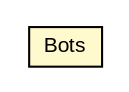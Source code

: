 #!/usr/local/bin/dot
#
# Class diagram 
# Generated by UMLGraph version 5.1 (http://www.umlgraph.org/)
#

digraph G {
	edge [fontname="arial",fontsize=10,labelfontname="arial",labelfontsize=10];
	node [fontname="arial",fontsize=10,shape=plaintext];
	nodesep=0.25;
	ranksep=0.5;
	// cz.cuni.amis.pogamut.ut2004.tournament.match.UT2004Match.Bots
	c1858 [label=<<table title="cz.cuni.amis.pogamut.ut2004.tournament.match.UT2004Match.Bots" border="0" cellborder="1" cellspacing="0" cellpadding="2" port="p" bgcolor="lemonChiffon" href="./UT2004Match.Bots.html">
		<tr><td><table border="0" cellspacing="0" cellpadding="1">
<tr><td align="center" balign="center"> Bots </td></tr>
		</table></td></tr>
		</table>>, fontname="arial", fontcolor="black", fontsize=10.0];
}

